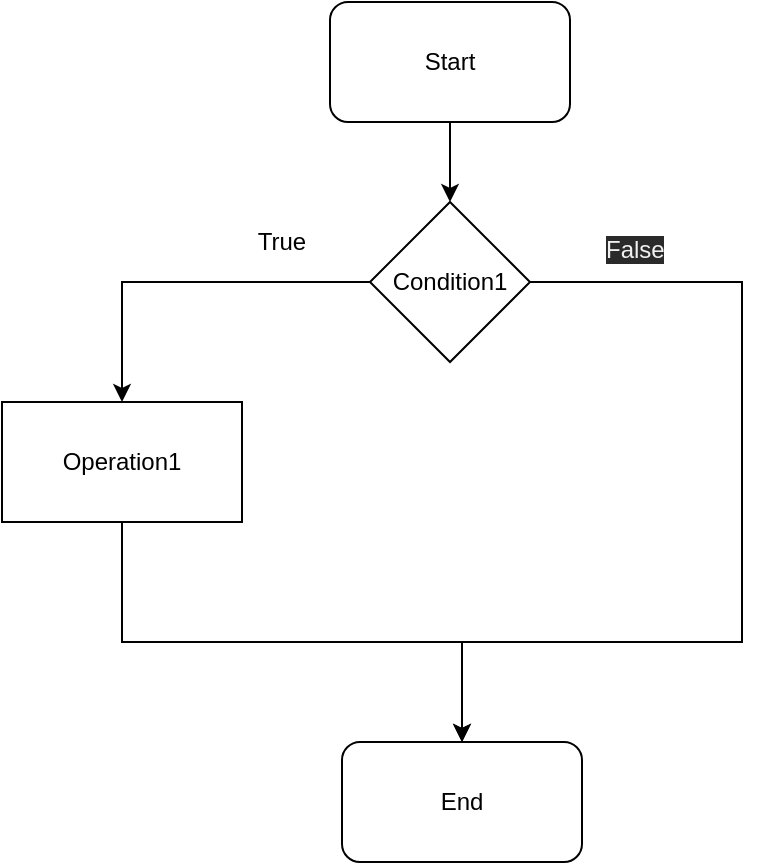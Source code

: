 <mxfile>
    <diagram id="4F62rPDkZ0yrF7DevDLX" name="Page-1">
        <mxGraphModel dx="1283" dy="807" grid="1" gridSize="10" guides="1" tooltips="1" connect="1" arrows="1" fold="1" page="1" pageScale="1" pageWidth="827" pageHeight="1169" math="0" shadow="0">
            <root>
                <mxCell id="0"/>
                <mxCell id="1" parent="0"/>
                <mxCell id="4" style="edgeStyle=orthogonalEdgeStyle;rounded=0;orthogonalLoop=1;jettySize=auto;html=1;" parent="1" source="2" target="3" edge="1">
                    <mxGeometry relative="1" as="geometry"/>
                </mxCell>
                <mxCell id="2" value="Start" style="rounded=1;whiteSpace=wrap;html=1;" parent="1" vertex="1">
                    <mxGeometry x="354" y="40" width="120" height="60" as="geometry"/>
                </mxCell>
                <mxCell id="6" value="" style="edgeStyle=orthogonalEdgeStyle;rounded=0;orthogonalLoop=1;jettySize=auto;html=1;" parent="1" source="3" target="5" edge="1">
                    <mxGeometry relative="1" as="geometry"/>
                </mxCell>
                <mxCell id="8" style="edgeStyle=orthogonalEdgeStyle;rounded=0;orthogonalLoop=1;jettySize=auto;html=1;exitX=1;exitY=0.5;exitDx=0;exitDy=0;" parent="1" source="3" target="9" edge="1">
                    <mxGeometry relative="1" as="geometry">
                        <mxPoint x="400" y="450" as="targetPoint"/>
                        <mxPoint x="626" y="200" as="sourcePoint"/>
                        <Array as="points">
                            <mxPoint x="560" y="180"/>
                            <mxPoint x="560" y="360"/>
                            <mxPoint x="420" y="360"/>
                        </Array>
                    </mxGeometry>
                </mxCell>
                <mxCell id="3" value="Condition1" style="rhombus;whiteSpace=wrap;html=1;" parent="1" vertex="1">
                    <mxGeometry x="374" y="140" width="80" height="80" as="geometry"/>
                </mxCell>
                <mxCell id="7" style="edgeStyle=orthogonalEdgeStyle;rounded=0;orthogonalLoop=1;jettySize=auto;html=1;" parent="1" source="5" target="9" edge="1">
                    <mxGeometry relative="1" as="geometry">
                        <mxPoint x="390" y="410" as="targetPoint"/>
                        <Array as="points">
                            <mxPoint x="250" y="360"/>
                            <mxPoint x="420" y="360"/>
                        </Array>
                    </mxGeometry>
                </mxCell>
                <mxCell id="5" value="Operation1" style="whiteSpace=wrap;html=1;" parent="1" vertex="1">
                    <mxGeometry x="190" y="240" width="120" height="60" as="geometry"/>
                </mxCell>
                <mxCell id="9" value="End" style="rounded=1;whiteSpace=wrap;html=1;" parent="1" vertex="1">
                    <mxGeometry x="360" y="410" width="120" height="60" as="geometry"/>
                </mxCell>
                <mxCell id="10" value="True" style="text;html=1;strokeColor=none;fillColor=none;align=center;verticalAlign=middle;whiteSpace=wrap;rounded=0;" parent="1" vertex="1">
                    <mxGeometry x="310" y="150" width="40" height="20" as="geometry"/>
                </mxCell>
                <mxCell id="11" value="&lt;meta charset=&quot;utf-8&quot;&gt;&lt;span style=&quot;color: rgb(240, 240, 240); font-family: helvetica; font-size: 12px; font-style: normal; font-weight: 400; letter-spacing: normal; text-align: center; text-indent: 0px; text-transform: none; word-spacing: 0px; background-color: rgb(42, 42, 42); display: inline; float: none;&quot;&gt;False&lt;/span&gt;" style="text;whiteSpace=wrap;html=1;" vertex="1" parent="1">
                    <mxGeometry x="490" y="150" width="50" height="30" as="geometry"/>
                </mxCell>
            </root>
        </mxGraphModel>
    </diagram>
</mxfile>